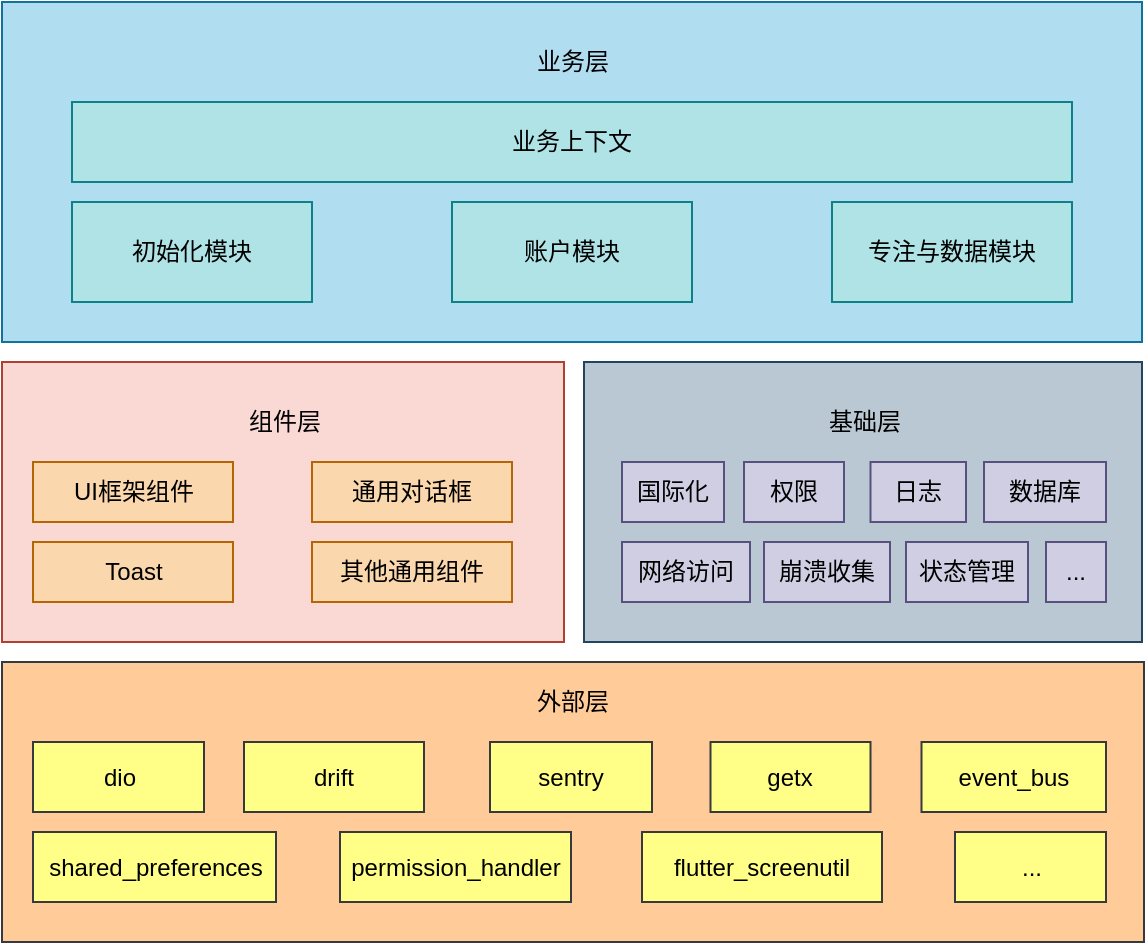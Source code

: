 <mxfile version="17.1.3" type="device"><diagram id="69OX_kre0H1nBI_Mkatm" name="Page-1"><mxGraphModel dx="1186" dy="796" grid="0" gridSize="10" guides="1" tooltips="1" connect="1" arrows="1" fold="1" page="1" pageScale="1" pageWidth="827" pageHeight="1169" math="0" shadow="0"><root><mxCell id="0"/><mxCell id="1" parent="0"/><mxCell id="MUuPmmgz2DNz2sGfLEzN-1" value="" style="rounded=0;whiteSpace=wrap;html=1;fillColor=#b1ddf0;strokeColor=#10739e;" parent="1" vertex="1"><mxGeometry x="129" y="170" width="570" height="170" as="geometry"/></mxCell><mxCell id="MUuPmmgz2DNz2sGfLEzN-2" value="业务上下文" style="rounded=0;whiteSpace=wrap;html=1;fillColor=#b0e3e6;strokeColor=#0e8088;" parent="1" vertex="1"><mxGeometry x="164" y="220" width="500" height="40" as="geometry"/></mxCell><mxCell id="MUuPmmgz2DNz2sGfLEzN-4" value="业务层" style="text;html=1;align=center;verticalAlign=middle;resizable=0;points=[];autosize=1;strokeColor=none;fillColor=none;" parent="1" vertex="1"><mxGeometry x="389" y="190" width="50" height="20" as="geometry"/></mxCell><mxCell id="MUuPmmgz2DNz2sGfLEzN-5" value="初始化模块" style="rounded=0;whiteSpace=wrap;html=1;fillColor=#b0e3e6;strokeColor=#0e8088;" parent="1" vertex="1"><mxGeometry x="164" y="270" width="120" height="50" as="geometry"/></mxCell><mxCell id="MUuPmmgz2DNz2sGfLEzN-6" value="账户模块" style="rounded=0;whiteSpace=wrap;html=1;fillColor=#b0e3e6;strokeColor=#0e8088;" parent="1" vertex="1"><mxGeometry x="354" y="270" width="120" height="50" as="geometry"/></mxCell><mxCell id="MUuPmmgz2DNz2sGfLEzN-7" value="专注与数据模块" style="rounded=0;whiteSpace=wrap;html=1;fillColor=#b0e3e6;strokeColor=#0e8088;" parent="1" vertex="1"><mxGeometry x="544" y="270" width="120" height="50" as="geometry"/></mxCell><mxCell id="MUuPmmgz2DNz2sGfLEzN-9" value="" style="rounded=0;whiteSpace=wrap;html=1;fillColor=#fad9d5;strokeColor=#ae4132;" parent="1" vertex="1"><mxGeometry x="129" y="350" width="281" height="140" as="geometry"/></mxCell><mxCell id="MUuPmmgz2DNz2sGfLEzN-10" value="" style="rounded=0;whiteSpace=wrap;html=1;fillColor=#bac8d3;strokeColor=#23445d;" parent="1" vertex="1"><mxGeometry x="420" y="350" width="279" height="140" as="geometry"/></mxCell><mxCell id="MUuPmmgz2DNz2sGfLEzN-11" value="组件层" style="text;html=1;align=center;verticalAlign=middle;resizable=0;points=[];autosize=1;strokeColor=none;fillColor=none;" parent="1" vertex="1"><mxGeometry x="244.5" y="370" width="50" height="20" as="geometry"/></mxCell><mxCell id="MUuPmmgz2DNz2sGfLEzN-12" value="UI框架组件" style="rounded=0;whiteSpace=wrap;html=1;fillColor=#fad7ac;strokeColor=#b46504;" parent="1" vertex="1"><mxGeometry x="144.5" y="400" width="100" height="30" as="geometry"/></mxCell><mxCell id="MUuPmmgz2DNz2sGfLEzN-13" value="Toast" style="rounded=0;whiteSpace=wrap;html=1;fillColor=#fad7ac;strokeColor=#b46504;" parent="1" vertex="1"><mxGeometry x="144.5" y="440" width="100" height="30" as="geometry"/></mxCell><mxCell id="MUuPmmgz2DNz2sGfLEzN-14" value="其他通用组件" style="rounded=0;whiteSpace=wrap;html=1;fillColor=#fad7ac;strokeColor=#b46504;" parent="1" vertex="1"><mxGeometry x="284" y="440" width="100" height="30" as="geometry"/></mxCell><mxCell id="MUuPmmgz2DNz2sGfLEzN-15" value="通用对话框" style="rounded=0;whiteSpace=wrap;html=1;fillColor=#fad7ac;strokeColor=#b46504;" parent="1" vertex="1"><mxGeometry x="284" y="400" width="100" height="30" as="geometry"/></mxCell><mxCell id="MUuPmmgz2DNz2sGfLEzN-16" value="基础层" style="text;html=1;align=center;verticalAlign=middle;resizable=0;points=[];autosize=1;strokeColor=none;fillColor=none;" parent="1" vertex="1"><mxGeometry x="534.5" y="370" width="50" height="20" as="geometry"/></mxCell><mxCell id="MUuPmmgz2DNz2sGfLEzN-17" value="网络访问" style="rounded=0;whiteSpace=wrap;html=1;fillColor=#d0cee2;strokeColor=#56517e;" parent="1" vertex="1"><mxGeometry x="439" y="440" width="64" height="30" as="geometry"/></mxCell><mxCell id="MUuPmmgz2DNz2sGfLEzN-18" value="数据库" style="rounded=0;whiteSpace=wrap;html=1;fillColor=#d0cee2;strokeColor=#56517e;" parent="1" vertex="1"><mxGeometry x="620" y="400" width="61" height="30" as="geometry"/></mxCell><mxCell id="MUuPmmgz2DNz2sGfLEzN-19" value="日志" style="rounded=0;whiteSpace=wrap;html=1;fillColor=#d0cee2;strokeColor=#56517e;" parent="1" vertex="1"><mxGeometry x="563.25" y="400" width="47.75" height="30" as="geometry"/></mxCell><mxCell id="MUuPmmgz2DNz2sGfLEzN-20" value="权限" style="rounded=0;whiteSpace=wrap;html=1;fillColor=#d0cee2;strokeColor=#56517e;" parent="1" vertex="1"><mxGeometry x="500" y="400" width="50" height="30" as="geometry"/></mxCell><mxCell id="MUuPmmgz2DNz2sGfLEzN-22" value="国际化" style="rounded=0;whiteSpace=wrap;html=1;fillColor=#d0cee2;strokeColor=#56517e;" parent="1" vertex="1"><mxGeometry x="439" y="400" width="51" height="30" as="geometry"/></mxCell><mxCell id="MUuPmmgz2DNz2sGfLEzN-23" value="崩溃收集" style="rounded=0;whiteSpace=wrap;html=1;fillColor=#d0cee2;strokeColor=#56517e;" parent="1" vertex="1"><mxGeometry x="510" y="440" width="63" height="30" as="geometry"/></mxCell><mxCell id="MUuPmmgz2DNz2sGfLEzN-24" value="状态管理" style="rounded=0;whiteSpace=wrap;html=1;fillColor=#d0cee2;strokeColor=#56517e;" parent="1" vertex="1"><mxGeometry x="581" y="440" width="61" height="30" as="geometry"/></mxCell><mxCell id="MUuPmmgz2DNz2sGfLEzN-25" value="" style="rounded=0;whiteSpace=wrap;html=1;fillColor=#ffcc99;strokeColor=#36393d;" parent="1" vertex="1"><mxGeometry x="129" y="500" width="571" height="140" as="geometry"/></mxCell><mxCell id="MUuPmmgz2DNz2sGfLEzN-26" value="外部层" style="text;html=1;align=center;verticalAlign=middle;resizable=0;points=[];autosize=1;strokeColor=none;fillColor=none;" parent="1" vertex="1"><mxGeometry x="389" y="510" width="50" height="20" as="geometry"/></mxCell><mxCell id="MUuPmmgz2DNz2sGfLEzN-28" value="dio" style="rounded=0;whiteSpace=wrap;html=1;fillColor=#ffff88;strokeColor=#36393d;" parent="1" vertex="1"><mxGeometry x="144.5" y="540" width="85.5" height="35" as="geometry"/></mxCell><mxCell id="MUuPmmgz2DNz2sGfLEzN-30" value="drift" style="rounded=0;whiteSpace=wrap;html=1;fillColor=#ffff88;strokeColor=#36393d;" parent="1" vertex="1"><mxGeometry x="250" y="540" width="90" height="35" as="geometry"/></mxCell><mxCell id="MUuPmmgz2DNz2sGfLEzN-31" value="sentry" style="rounded=0;whiteSpace=wrap;html=1;fillColor=#ffff88;strokeColor=#36393d;" parent="1" vertex="1"><mxGeometry x="373" y="540" width="81" height="35" as="geometry"/></mxCell><mxCell id="MUuPmmgz2DNz2sGfLEzN-32" value="getx" style="rounded=0;whiteSpace=wrap;html=1;fillColor=#ffff88;strokeColor=#36393d;" parent="1" vertex="1"><mxGeometry x="483.25" y="540" width="80" height="35" as="geometry"/></mxCell><mxCell id="MUuPmmgz2DNz2sGfLEzN-33" value="permission_handler" style="rounded=0;whiteSpace=wrap;html=1;fillColor=#ffff88;strokeColor=#36393d;" parent="1" vertex="1"><mxGeometry x="298" y="585" width="115.5" height="35" as="geometry"/></mxCell><mxCell id="MUuPmmgz2DNz2sGfLEzN-35" value="event_bus" style="rounded=0;whiteSpace=wrap;html=1;fillColor=#ffff88;strokeColor=#36393d;" parent="1" vertex="1"><mxGeometry x="588.75" y="540" width="92.25" height="35" as="geometry"/></mxCell><mxCell id="MUuPmmgz2DNz2sGfLEzN-37" value="shared_preferences" style="rounded=0;whiteSpace=wrap;html=1;fillColor=#ffff88;strokeColor=#36393d;" parent="1" vertex="1"><mxGeometry x="144.5" y="585" width="121.5" height="35" as="geometry"/></mxCell><mxCell id="MUuPmmgz2DNz2sGfLEzN-39" value="flutter_screenutil" style="rounded=0;whiteSpace=wrap;html=1;fillColor=#ffff88;strokeColor=#36393d;" parent="1" vertex="1"><mxGeometry x="449" y="585" width="120" height="35" as="geometry"/></mxCell><mxCell id="MUuPmmgz2DNz2sGfLEzN-40" value="..." style="rounded=0;whiteSpace=wrap;html=1;fillColor=#ffff88;strokeColor=#36393d;" parent="1" vertex="1"><mxGeometry x="605.5" y="585" width="75.5" height="35" as="geometry"/></mxCell><mxCell id="MUuPmmgz2DNz2sGfLEzN-41" value="..." style="rounded=0;whiteSpace=wrap;html=1;fillColor=#d0cee2;strokeColor=#56517e;" parent="1" vertex="1"><mxGeometry x="651" y="440" width="30" height="30" as="geometry"/></mxCell></root></mxGraphModel></diagram></mxfile>
